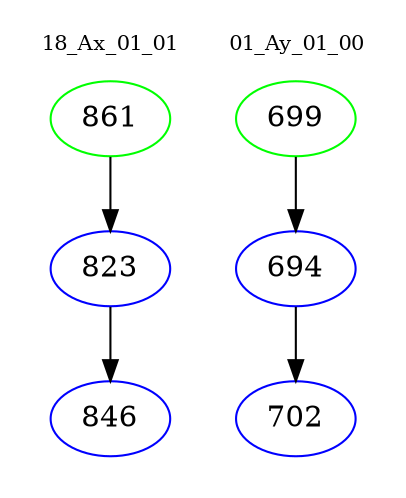 digraph{
subgraph cluster_0 {
color = white
label = "18_Ax_01_01";
fontsize=10;
T0_861 [label="861", color="green"]
T0_861 -> T0_823 [color="black"]
T0_823 [label="823", color="blue"]
T0_823 -> T0_846 [color="black"]
T0_846 [label="846", color="blue"]
}
subgraph cluster_1 {
color = white
label = "01_Ay_01_00";
fontsize=10;
T1_699 [label="699", color="green"]
T1_699 -> T1_694 [color="black"]
T1_694 [label="694", color="blue"]
T1_694 -> T1_702 [color="black"]
T1_702 [label="702", color="blue"]
}
}
